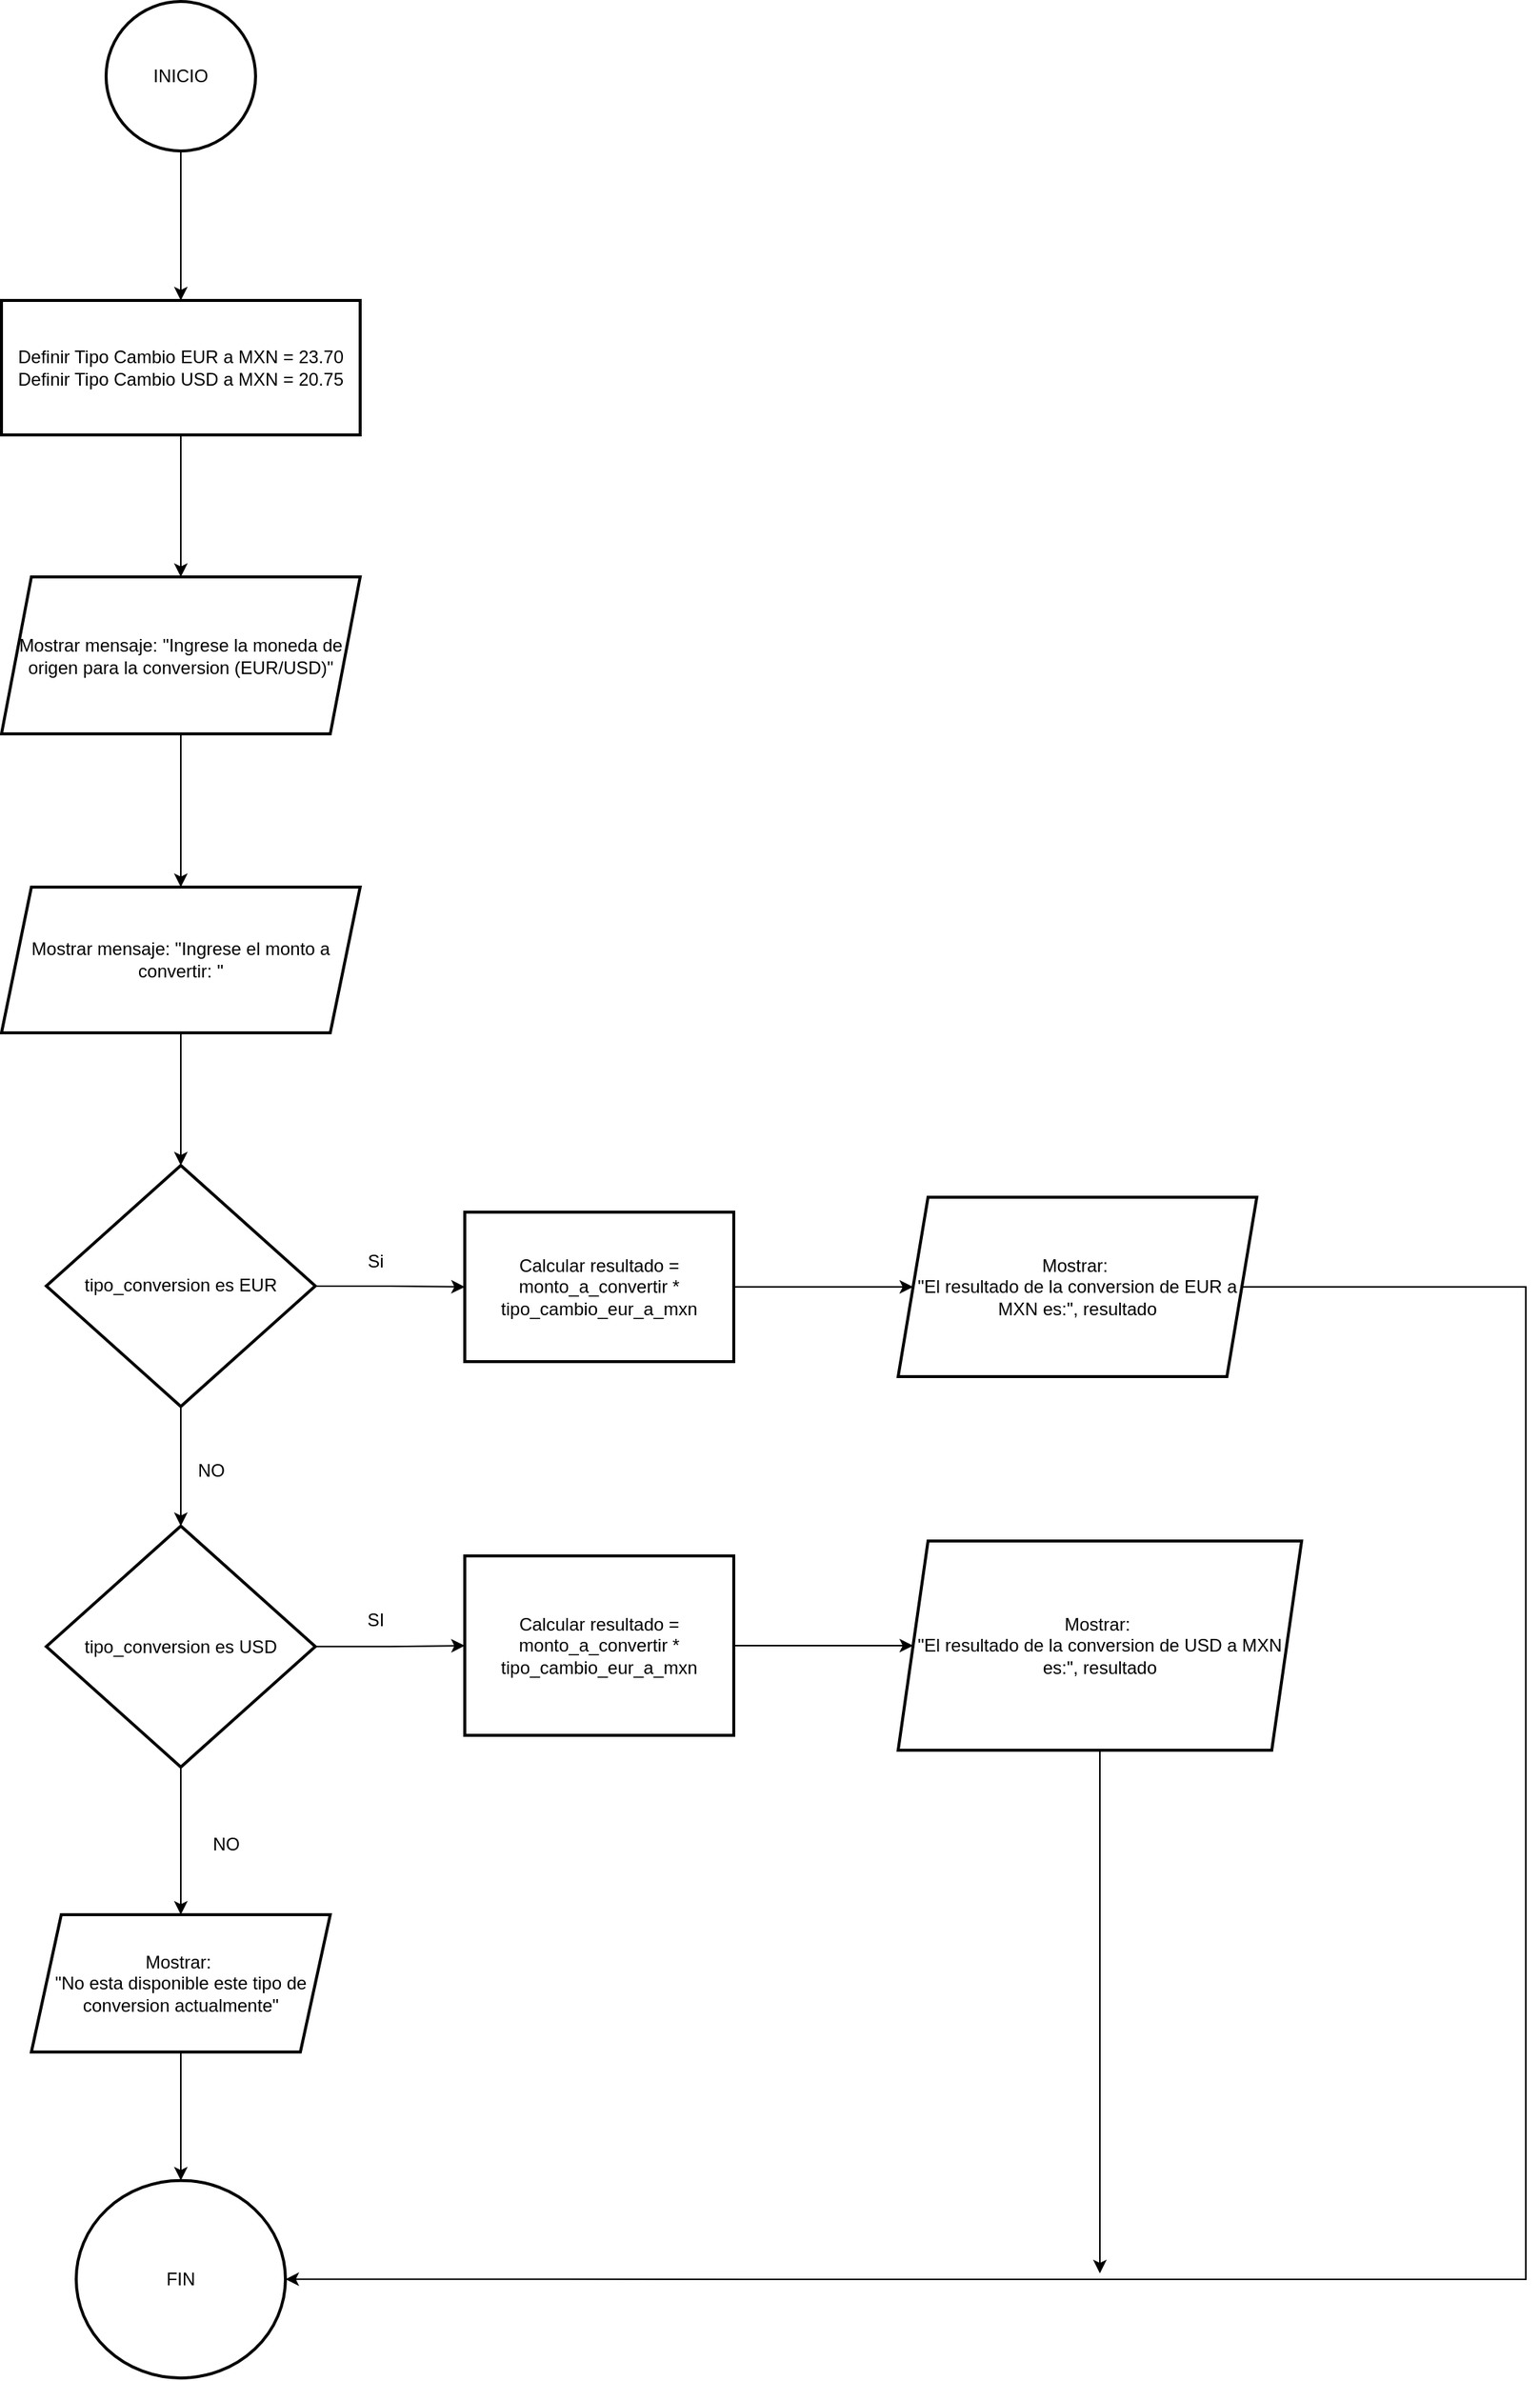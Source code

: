 <mxfile version="24.7.16">
  <diagram name="Página-1" id="NSel-clD9rA0FSt_e8Y1">
    <mxGraphModel dx="1985" dy="1208" grid="1" gridSize="10" guides="1" tooltips="1" connect="1" arrows="1" fold="1" page="1" pageScale="1" pageWidth="827" pageHeight="1169" math="0" shadow="0">
      <root>
        <mxCell id="0" />
        <mxCell id="1" parent="0" />
        <mxCell id="fgS31499Sw-Imo78w0uN-3" value="" style="edgeStyle=orthogonalEdgeStyle;rounded=0;orthogonalLoop=1;jettySize=auto;html=1;" edge="1" parent="1" source="fgS31499Sw-Imo78w0uN-1" target="fgS31499Sw-Imo78w0uN-2">
          <mxGeometry relative="1" as="geometry" />
        </mxCell>
        <mxCell id="fgS31499Sw-Imo78w0uN-1" value="INICIO" style="strokeWidth=2;html=1;shape=mxgraph.flowchart.start_2;whiteSpace=wrap;" vertex="1" parent="1">
          <mxGeometry x="360" y="200" width="100" height="100" as="geometry" />
        </mxCell>
        <mxCell id="fgS31499Sw-Imo78w0uN-6" value="" style="edgeStyle=orthogonalEdgeStyle;rounded=0;orthogonalLoop=1;jettySize=auto;html=1;" edge="1" parent="1" source="fgS31499Sw-Imo78w0uN-2" target="fgS31499Sw-Imo78w0uN-5">
          <mxGeometry relative="1" as="geometry" />
        </mxCell>
        <mxCell id="fgS31499Sw-Imo78w0uN-2" value="Definir Tipo Cambio EUR a MXN = 23.70&lt;br&gt;Definir Tipo Cambio USD a MXN&amp;nbsp;= 20.75" style="whiteSpace=wrap;html=1;strokeWidth=2;" vertex="1" parent="1">
          <mxGeometry x="290" y="400" width="240" height="90" as="geometry" />
        </mxCell>
        <mxCell id="fgS31499Sw-Imo78w0uN-10" value="" style="edgeStyle=orthogonalEdgeStyle;rounded=0;orthogonalLoop=1;jettySize=auto;html=1;" edge="1" parent="1" source="fgS31499Sw-Imo78w0uN-5" target="fgS31499Sw-Imo78w0uN-9">
          <mxGeometry relative="1" as="geometry" />
        </mxCell>
        <mxCell id="fgS31499Sw-Imo78w0uN-5" value="Mostrar mensaje: &quot;Ingrese la moneda de origen para la conversion (EUR/USD)&quot;" style="shape=parallelogram;perimeter=parallelogramPerimeter;whiteSpace=wrap;html=1;fixedSize=1;strokeWidth=2;" vertex="1" parent="1">
          <mxGeometry x="290" y="585" width="240" height="105" as="geometry" />
        </mxCell>
        <mxCell id="fgS31499Sw-Imo78w0uN-12" value="" style="edgeStyle=orthogonalEdgeStyle;rounded=0;orthogonalLoop=1;jettySize=auto;html=1;" edge="1" parent="1" source="fgS31499Sw-Imo78w0uN-9" target="fgS31499Sw-Imo78w0uN-11">
          <mxGeometry relative="1" as="geometry" />
        </mxCell>
        <mxCell id="fgS31499Sw-Imo78w0uN-9" value="Mostrar mensaje: &quot;Ingrese el monto a convertir: &quot;" style="shape=parallelogram;perimeter=parallelogramPerimeter;whiteSpace=wrap;html=1;fixedSize=1;strokeWidth=2;" vertex="1" parent="1">
          <mxGeometry x="290" y="792.5" width="240" height="97.5" as="geometry" />
        </mxCell>
        <mxCell id="fgS31499Sw-Imo78w0uN-14" value="" style="edgeStyle=orthogonalEdgeStyle;rounded=0;orthogonalLoop=1;jettySize=auto;html=1;" edge="1" parent="1" source="fgS31499Sw-Imo78w0uN-11" target="fgS31499Sw-Imo78w0uN-13">
          <mxGeometry relative="1" as="geometry" />
        </mxCell>
        <mxCell id="fgS31499Sw-Imo78w0uN-19" value="" style="edgeStyle=orthogonalEdgeStyle;rounded=0;orthogonalLoop=1;jettySize=auto;html=1;" edge="1" parent="1" source="fgS31499Sw-Imo78w0uN-11" target="fgS31499Sw-Imo78w0uN-18">
          <mxGeometry relative="1" as="geometry" />
        </mxCell>
        <mxCell id="fgS31499Sw-Imo78w0uN-11" value="tipo_conversion es EUR" style="rhombus;whiteSpace=wrap;html=1;strokeWidth=2;" vertex="1" parent="1">
          <mxGeometry x="320" y="978.75" width="180" height="161.25" as="geometry" />
        </mxCell>
        <mxCell id="fgS31499Sw-Imo78w0uN-16" value="" style="edgeStyle=orthogonalEdgeStyle;rounded=0;orthogonalLoop=1;jettySize=auto;html=1;" edge="1" parent="1" source="fgS31499Sw-Imo78w0uN-13" target="fgS31499Sw-Imo78w0uN-15">
          <mxGeometry relative="1" as="geometry" />
        </mxCell>
        <mxCell id="fgS31499Sw-Imo78w0uN-13" value="Calcular resultado = monto_a_convertir * tipo_cambio_eur_a_mxn" style="whiteSpace=wrap;html=1;strokeWidth=2;" vertex="1" parent="1">
          <mxGeometry x="600" y="1010" width="180" height="100.01" as="geometry" />
        </mxCell>
        <mxCell id="fgS31499Sw-Imo78w0uN-15" value="Mostrar:&amp;nbsp;&lt;div&gt;&quot;El resultado de la conversion de EUR a MXN es:&quot;, resultado&lt;/div&gt;" style="shape=parallelogram;perimeter=parallelogramPerimeter;whiteSpace=wrap;html=1;fixedSize=1;strokeWidth=2;" vertex="1" parent="1">
          <mxGeometry x="890" y="1000" width="240" height="120" as="geometry" />
        </mxCell>
        <mxCell id="fgS31499Sw-Imo78w0uN-17" value="Si" style="text;html=1;align=center;verticalAlign=middle;resizable=0;points=[];autosize=1;strokeColor=none;fillColor=none;" vertex="1" parent="1">
          <mxGeometry x="525" y="1028" width="30" height="30" as="geometry" />
        </mxCell>
        <mxCell id="fgS31499Sw-Imo78w0uN-21" value="" style="edgeStyle=orthogonalEdgeStyle;rounded=0;orthogonalLoop=1;jettySize=auto;html=1;" edge="1" parent="1" source="fgS31499Sw-Imo78w0uN-18" target="fgS31499Sw-Imo78w0uN-20">
          <mxGeometry relative="1" as="geometry" />
        </mxCell>
        <mxCell id="fgS31499Sw-Imo78w0uN-25" value="" style="edgeStyle=orthogonalEdgeStyle;rounded=0;orthogonalLoop=1;jettySize=auto;html=1;" edge="1" parent="1" source="fgS31499Sw-Imo78w0uN-18" target="fgS31499Sw-Imo78w0uN-24">
          <mxGeometry relative="1" as="geometry" />
        </mxCell>
        <mxCell id="fgS31499Sw-Imo78w0uN-18" value="tipo_conversion es USD" style="rhombus;whiteSpace=wrap;html=1;strokeWidth=2;" vertex="1" parent="1">
          <mxGeometry x="320" y="1220" width="180" height="161.25" as="geometry" />
        </mxCell>
        <mxCell id="fgS31499Sw-Imo78w0uN-23" value="" style="edgeStyle=orthogonalEdgeStyle;rounded=0;orthogonalLoop=1;jettySize=auto;html=1;" edge="1" parent="1" source="fgS31499Sw-Imo78w0uN-20" target="fgS31499Sw-Imo78w0uN-22">
          <mxGeometry relative="1" as="geometry" />
        </mxCell>
        <mxCell id="fgS31499Sw-Imo78w0uN-20" value="Calcular resultado = monto_a_convertir * tipo_cambio_eur_a_mxn" style="whiteSpace=wrap;html=1;strokeWidth=2;" vertex="1" parent="1">
          <mxGeometry x="600" y="1240" width="180" height="120.01" as="geometry" />
        </mxCell>
        <mxCell id="fgS31499Sw-Imo78w0uN-22" value="Mostrar:&amp;nbsp;&lt;div&gt;&quot;El resultado de la conversion de USD a MXN es:&quot;, resultado&lt;/div&gt;" style="shape=parallelogram;perimeter=parallelogramPerimeter;whiteSpace=wrap;html=1;fixedSize=1;strokeWidth=2;" vertex="1" parent="1">
          <mxGeometry x="890" y="1230" width="270" height="140" as="geometry" />
        </mxCell>
        <mxCell id="fgS31499Sw-Imo78w0uN-27" value="" style="edgeStyle=orthogonalEdgeStyle;rounded=0;orthogonalLoop=1;jettySize=auto;html=1;" edge="1" parent="1" source="fgS31499Sw-Imo78w0uN-24" target="fgS31499Sw-Imo78w0uN-26">
          <mxGeometry relative="1" as="geometry" />
        </mxCell>
        <mxCell id="fgS31499Sw-Imo78w0uN-24" value="Mostrar:&amp;nbsp;&lt;div&gt;&quot;No esta disponible este tipo de conversion actualmente&quot;&lt;/div&gt;" style="shape=parallelogram;perimeter=parallelogramPerimeter;whiteSpace=wrap;html=1;fixedSize=1;strokeWidth=2;" vertex="1" parent="1">
          <mxGeometry x="310" y="1480" width="200" height="91.88" as="geometry" />
        </mxCell>
        <mxCell id="fgS31499Sw-Imo78w0uN-26" value="FIN" style="ellipse;whiteSpace=wrap;html=1;strokeWidth=2;" vertex="1" parent="1">
          <mxGeometry x="340" y="1657.82" width="140" height="132.18" as="geometry" />
        </mxCell>
        <mxCell id="fgS31499Sw-Imo78w0uN-28" value="" style="endArrow=classic;html=1;rounded=0;exitX=1;exitY=0.5;exitDx=0;exitDy=0;entryX=1;entryY=0.5;entryDx=0;entryDy=0;" edge="1" parent="1" source="fgS31499Sw-Imo78w0uN-15" target="fgS31499Sw-Imo78w0uN-26">
          <mxGeometry width="50" height="50" relative="1" as="geometry">
            <mxPoint x="700" y="1170" as="sourcePoint" />
            <mxPoint x="760" y="1210" as="targetPoint" />
            <Array as="points">
              <mxPoint x="1310" y="1060" />
              <mxPoint x="1310" y="1724" />
            </Array>
          </mxGeometry>
        </mxCell>
        <mxCell id="fgS31499Sw-Imo78w0uN-29" value="" style="endArrow=classic;html=1;rounded=0;exitX=0.5;exitY=1;exitDx=0;exitDy=0;" edge="1" parent="1" source="fgS31499Sw-Imo78w0uN-22">
          <mxGeometry width="50" height="50" relative="1" as="geometry">
            <mxPoint x="710" y="1260" as="sourcePoint" />
            <mxPoint x="1025" y="1720" as="targetPoint" />
          </mxGeometry>
        </mxCell>
        <mxCell id="fgS31499Sw-Imo78w0uN-30" value="NO" style="text;html=1;align=center;verticalAlign=middle;resizable=0;points=[];autosize=1;strokeColor=none;fillColor=none;" vertex="1" parent="1">
          <mxGeometry x="410" y="1168" width="40" height="30" as="geometry" />
        </mxCell>
        <mxCell id="fgS31499Sw-Imo78w0uN-31" value="SI" style="text;html=1;align=center;verticalAlign=middle;resizable=0;points=[];autosize=1;strokeColor=none;fillColor=none;" vertex="1" parent="1">
          <mxGeometry x="525" y="1268" width="30" height="30" as="geometry" />
        </mxCell>
        <mxCell id="fgS31499Sw-Imo78w0uN-32" value="NO" style="text;html=1;align=center;verticalAlign=middle;resizable=0;points=[];autosize=1;strokeColor=none;fillColor=none;" vertex="1" parent="1">
          <mxGeometry x="420" y="1418" width="40" height="30" as="geometry" />
        </mxCell>
      </root>
    </mxGraphModel>
  </diagram>
</mxfile>

